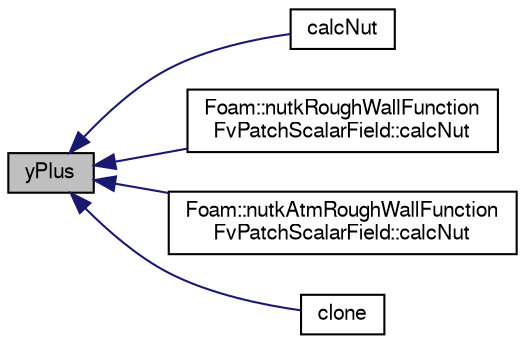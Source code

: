 digraph "yPlus"
{
  bgcolor="transparent";
  edge [fontname="FreeSans",fontsize="10",labelfontname="FreeSans",labelfontsize="10"];
  node [fontname="FreeSans",fontsize="10",shape=record];
  rankdir="LR";
  Node1129 [label="yPlus",height=0.2,width=0.4,color="black", fillcolor="grey75", style="filled", fontcolor="black"];
  Node1129 -> Node1130 [dir="back",color="midnightblue",fontsize="10",style="solid",fontname="FreeSans"];
  Node1130 [label="calcNut",height=0.2,width=0.4,color="black",URL="$a31266.html#a770ef88c60cd370e9d4eacc46f774f07",tooltip="Calculate the turbulence viscosity. "];
  Node1129 -> Node1131 [dir="back",color="midnightblue",fontsize="10",style="solid",fontname="FreeSans"];
  Node1131 [label="Foam::nutkRoughWallFunction\lFvPatchScalarField::calcNut",height=0.2,width=0.4,color="black",URL="$a31262.html#a770ef88c60cd370e9d4eacc46f774f07",tooltip="Calculate the turbulence viscosity. "];
  Node1129 -> Node1132 [dir="back",color="midnightblue",fontsize="10",style="solid",fontname="FreeSans"];
  Node1132 [label="Foam::nutkAtmRoughWallFunction\lFvPatchScalarField::calcNut",height=0.2,width=0.4,color="black",URL="$a31258.html#a770ef88c60cd370e9d4eacc46f774f07",tooltip="Calculate the turbulence viscosity. "];
  Node1129 -> Node1133 [dir="back",color="midnightblue",fontsize="10",style="solid",fontname="FreeSans"];
  Node1133 [label="clone",height=0.2,width=0.4,color="black",URL="$a31266.html#a617bc55e78cf53196df9217431e5aa96",tooltip="Construct and return a clone setting internal field reference. "];
}
